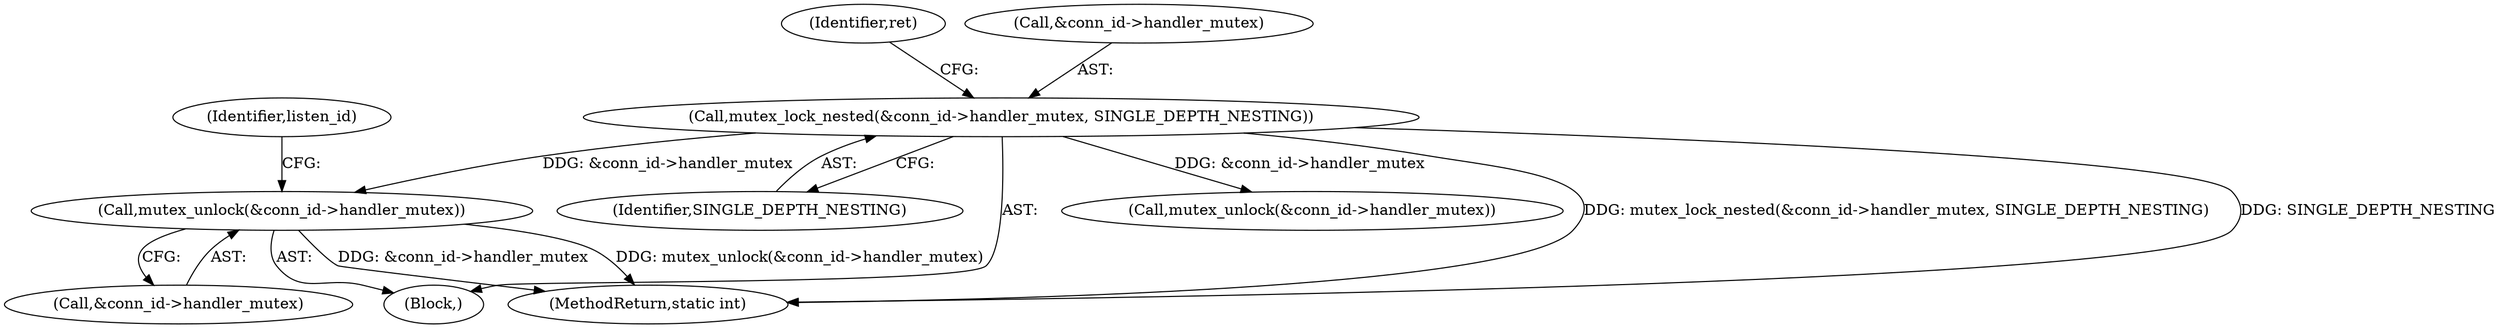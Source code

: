 digraph "0_linux_b2853fd6c2d0f383dbdf7427e263eb576a633867_0@API" {
"1000390" [label="(Call,mutex_unlock(&conn_id->handler_mutex))"];
"1000256" [label="(Call,mutex_lock_nested(&conn_id->handler_mutex, SINGLE_DEPTH_NESTING))"];
"1000263" [label="(Identifier,ret)"];
"1000438" [label="(MethodReturn,static int)"];
"1000261" [label="(Identifier,SINGLE_DEPTH_NESTING)"];
"1000256" [label="(Call,mutex_lock_nested(&conn_id->handler_mutex, SINGLE_DEPTH_NESTING))"];
"1000391" [label="(Call,&conn_id->handler_mutex)"];
"1000106" [label="(Block,)"];
"1000418" [label="(Call,mutex_unlock(&conn_id->handler_mutex))"];
"1000257" [label="(Call,&conn_id->handler_mutex)"];
"1000390" [label="(Call,mutex_unlock(&conn_id->handler_mutex))"];
"1000398" [label="(Identifier,listen_id)"];
"1000390" -> "1000106"  [label="AST: "];
"1000390" -> "1000391"  [label="CFG: "];
"1000391" -> "1000390"  [label="AST: "];
"1000398" -> "1000390"  [label="CFG: "];
"1000390" -> "1000438"  [label="DDG: mutex_unlock(&conn_id->handler_mutex)"];
"1000390" -> "1000438"  [label="DDG: &conn_id->handler_mutex"];
"1000256" -> "1000390"  [label="DDG: &conn_id->handler_mutex"];
"1000256" -> "1000106"  [label="AST: "];
"1000256" -> "1000261"  [label="CFG: "];
"1000257" -> "1000256"  [label="AST: "];
"1000261" -> "1000256"  [label="AST: "];
"1000263" -> "1000256"  [label="CFG: "];
"1000256" -> "1000438"  [label="DDG: SINGLE_DEPTH_NESTING"];
"1000256" -> "1000438"  [label="DDG: mutex_lock_nested(&conn_id->handler_mutex, SINGLE_DEPTH_NESTING)"];
"1000256" -> "1000418"  [label="DDG: &conn_id->handler_mutex"];
}
